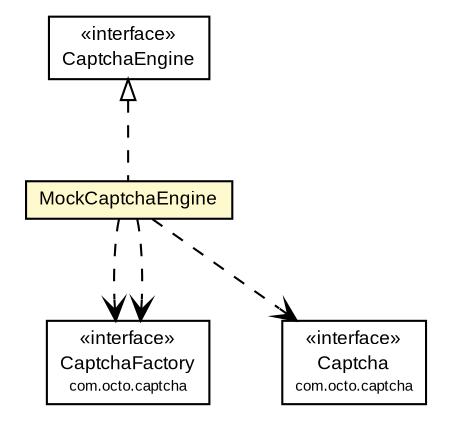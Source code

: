 #!/usr/local/bin/dot
#
# Class diagram 
# Generated by UmlGraph version 4.6 (http://www.spinellis.gr/sw/umlgraph)
#

digraph G {
	edge [fontname="arial",fontsize=10,labelfontname="arial",labelfontsize=10];
	node [fontname="arial",fontsize=10,shape=plaintext];
	// com.octo.captcha.engine.MockCaptchaEngine
	c17 [label=<<table border="0" cellborder="1" cellspacing="0" cellpadding="2" port="p" bgcolor="lemonChiffon" href="./MockCaptchaEngine.html">
		<tr><td><table border="0" cellspacing="0" cellpadding="1">
			<tr><td> MockCaptchaEngine </td></tr>
		</table></td></tr>
		</table>>, fontname="arial", fontcolor="black", fontsize=9.0];
	//com.octo.captcha.engine.MockCaptchaEngine implements com.octo.captcha.engine.CaptchaEngine
	c27:p -> c17:p [dir=back,arrowtail=empty,style=dashed];
	// com.octo.captcha.engine.MockCaptchaEngine DEPEND com.octo.captcha.CaptchaFactory
	c17:p -> c28:p [taillabel="", label="", headlabel="", fontname="arial", fontcolor="black", fontsize=10.0, color="black", arrowhead=open, style=dashed];
	// com.octo.captcha.engine.MockCaptchaEngine DEPEND com.octo.captcha.CaptchaFactory
	c17:p -> c28:p [taillabel="", label="", headlabel="", fontname="arial", fontcolor="black", fontsize=10.0, color="black", arrowhead=open, style=dashed];
	// com.octo.captcha.engine.MockCaptchaEngine DEPEND com.octo.captcha.Captcha
	c17:p -> c30:p [taillabel="", label="", headlabel="", fontname="arial", fontcolor="black", fontsize=10.0, color="black", arrowhead=open, style=dashed];
	// com.octo.captcha.engine.CaptchaEngine
	c27 [label=<<table border="0" cellborder="1" cellspacing="0" cellpadding="2" port="p" href="http://java.sun.com/j2se/1.4.2/docs/api/com/octo/captcha/engine/CaptchaEngine.html">
		<tr><td><table border="0" cellspacing="0" cellpadding="1">
			<tr><td> &laquo;interface&raquo; </td></tr>
			<tr><td> CaptchaEngine </td></tr>
		</table></td></tr>
		</table>>, fontname="arial", fontcolor="black", fontsize=9.0];
	// com.octo.captcha.CaptchaFactory
	c28 [label=<<table border="0" cellborder="1" cellspacing="0" cellpadding="2" port="p" href="http://java.sun.com/j2se/1.4.2/docs/api/com/octo/captcha/CaptchaFactory.html">
		<tr><td><table border="0" cellspacing="0" cellpadding="1">
			<tr><td> &laquo;interface&raquo; </td></tr>
			<tr><td> CaptchaFactory </td></tr>
			<tr><td><font point-size="7.0"> com.octo.captcha </font></td></tr>
		</table></td></tr>
		</table>>, fontname="arial", fontcolor="black", fontsize=9.0];
	// com.octo.captcha.Captcha
	c30 [label=<<table border="0" cellborder="1" cellspacing="0" cellpadding="2" port="p" href="http://java.sun.com/j2se/1.4.2/docs/api/com/octo/captcha/Captcha.html">
		<tr><td><table border="0" cellspacing="0" cellpadding="1">
			<tr><td> &laquo;interface&raquo; </td></tr>
			<tr><td> Captcha </td></tr>
			<tr><td><font point-size="7.0"> com.octo.captcha </font></td></tr>
		</table></td></tr>
		</table>>, fontname="arial", fontcolor="black", fontsize=9.0];
}


